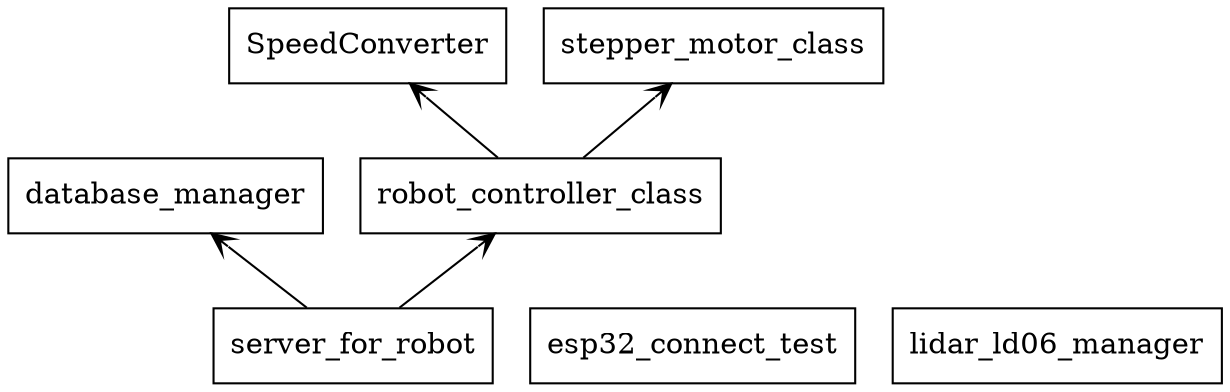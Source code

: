 digraph "packages_RobotController" {
rankdir=BT
charset="utf-8"
"SpeedConverter" [color="black", label=<SpeedConverter>, shape="box", style="solid"];
"database_manager" [color="black", label=<database_manager>, shape="box", style="solid"];
"esp32_connect_test" [color="black", label=<esp32_connect_test>, shape="box", style="solid"];
"lidar_ld06_manager" [color="black", label=<lidar_ld06_manager>, shape="box", style="solid"];
"robot_controller_class" [color="black", label=<robot_controller_class>, shape="box", style="solid"];
"server_for_robot" [color="black", label=<server_for_robot>, shape="box", style="solid"];
"stepper_motor_class" [color="black", label=<stepper_motor_class>, shape="box", style="solid"];
"robot_controller_class" -> "SpeedConverter" [arrowhead="open", arrowtail="none"];
"robot_controller_class" -> "stepper_motor_class" [arrowhead="open", arrowtail="none"];
"server_for_robot" -> "database_manager" [arrowhead="open", arrowtail="none"];
"server_for_robot" -> "robot_controller_class" [arrowhead="open", arrowtail="none"];
}
